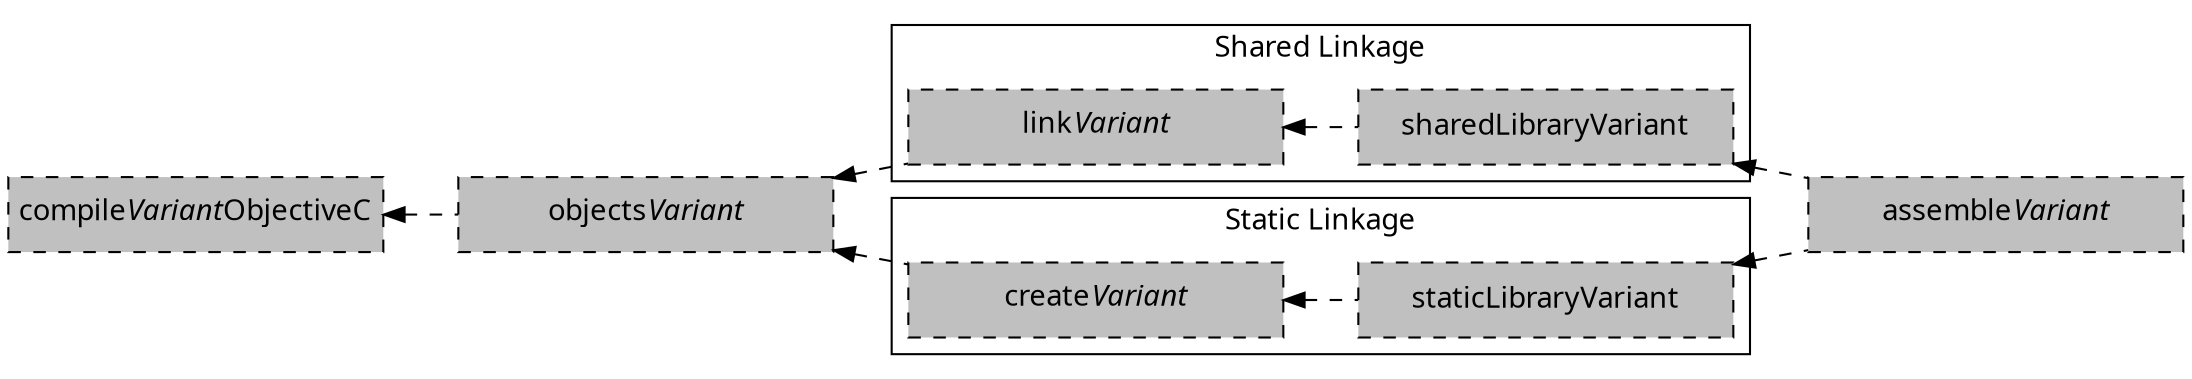 digraph variantTaskGraph {
  graph [ dpi = 100, fontname="Sans"];
  node [fontname = "Sans"];
  edge [fontname = "Sans"];
  node [shape=rectangle, fixedsize=true, width=2.5, height=0.5];
  node [style="dashed,filled", fillcolor=grey]
  rankdir=LR

  compileVariant[label=<compile<i>Variant</i>ObjectiveC>]

  subgraph cluster_sharedLinkage {
	label = "Shared Linkage"
	color = black

	linkVariant[label=<link<i>Variant</i>>]

    linkVariant -> sharedLibraryVariant [dir=back, style=dashed]
  }

  subgraph cluster_staticLinkage {
	label = "Static Linkage"
	color = black

    createVariant[label=<create<i>Variant</i>>]

    createVariant -> staticLibraryVariant [dir=back, style=dashed]
  }

  compileVariant -> objectsVariant -> { linkVariant, createVariant } [dir=back, style=dashed]
  { sharedLibraryVariant, staticLibraryVariant } -> assembleVariant [dir=back, style=dashed]
  objectsVariant[label=<objects<i>Variant</i>>]
  assembleVariant[label=<assemble<i>Variant</i>>]
}
